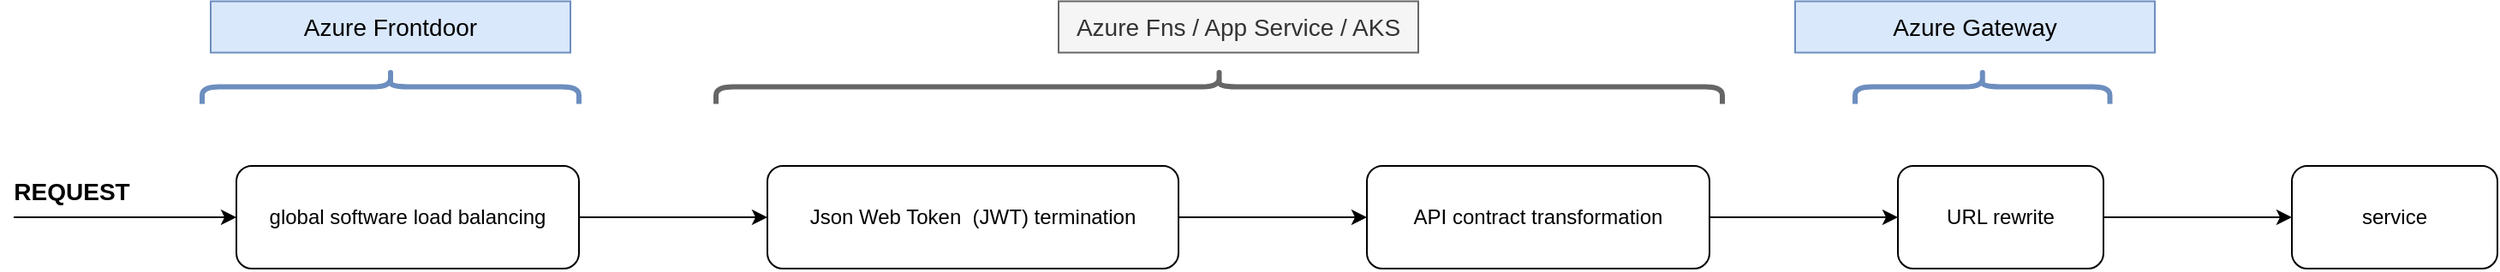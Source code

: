 <mxfile version="18.0.6" type="device"><diagram id="q08D5lR7xcgOoc0Wz-o4" name="Page-1"><mxGraphModel dx="4192" dy="1955" grid="1" gridSize="10" guides="1" tooltips="1" connect="1" arrows="1" fold="1" page="1" pageScale="1" pageWidth="850" pageHeight="1100" math="0" shadow="0"><root><mxCell id="0"/><mxCell id="1" parent="0"/><mxCell id="TqkrND-NzxV03VpMJY1h-2" style="edgeStyle=orthogonalEdgeStyle;rounded=0;orthogonalLoop=1;jettySize=auto;html=1;" parent="1" source="TqkrND-NzxV03VpMJY1h-1" edge="1"><mxGeometry relative="1" as="geometry"><mxPoint x="440" y="560" as="targetPoint"/></mxGeometry></mxCell><mxCell id="TqkrND-NzxV03VpMJY1h-1" value="global software load balancing" style="rounded=1;whiteSpace=wrap;html=1;" parent="1" vertex="1"><mxGeometry x="130" y="530" width="200" height="60" as="geometry"/></mxCell><mxCell id="TqkrND-NzxV03VpMJY1h-4" style="edgeStyle=orthogonalEdgeStyle;rounded=0;orthogonalLoop=1;jettySize=auto;html=1;" parent="1" source="TqkrND-NzxV03VpMJY1h-3" edge="1"><mxGeometry relative="1" as="geometry"><mxPoint x="790" y="560" as="targetPoint"/></mxGeometry></mxCell><mxCell id="TqkrND-NzxV03VpMJY1h-3" value="Json Web Token&amp;nbsp; (JWT) termination" style="rounded=1;whiteSpace=wrap;html=1;" parent="1" vertex="1"><mxGeometry x="440" y="530" width="240" height="60" as="geometry"/></mxCell><mxCell id="TqkrND-NzxV03VpMJY1h-6" style="edgeStyle=orthogonalEdgeStyle;rounded=0;orthogonalLoop=1;jettySize=auto;html=1;entryX=0;entryY=0.5;entryDx=0;entryDy=0;" parent="1" source="TqkrND-NzxV03VpMJY1h-5" target="TqkrND-NzxV03VpMJY1h-7" edge="1"><mxGeometry relative="1" as="geometry"><mxPoint x="1320" y="560" as="targetPoint"/></mxGeometry></mxCell><mxCell id="TqkrND-NzxV03VpMJY1h-5" value="URL rewrite" style="rounded=1;whiteSpace=wrap;html=1;" parent="1" vertex="1"><mxGeometry x="1100" y="530" width="120" height="60" as="geometry"/></mxCell><mxCell id="TqkrND-NzxV03VpMJY1h-7" value="service" style="rounded=1;whiteSpace=wrap;html=1;" parent="1" vertex="1"><mxGeometry x="1330" y="530" width="120" height="60" as="geometry"/></mxCell><mxCell id="TqkrND-NzxV03VpMJY1h-8" value="" style="endArrow=classic;html=1;rounded=0;entryX=0;entryY=0.5;entryDx=0;entryDy=0;" parent="1" target="TqkrND-NzxV03VpMJY1h-1" edge="1"><mxGeometry width="50" height="50" relative="1" as="geometry"><mxPoint y="560" as="sourcePoint"/><mxPoint x="610" y="950" as="targetPoint"/></mxGeometry></mxCell><mxCell id="TqkrND-NzxV03VpMJY1h-9" value="REQUEST" style="text;html=1;strokeColor=none;fillColor=none;align=center;verticalAlign=middle;whiteSpace=wrap;rounded=0;fontSize=14;fontStyle=1" parent="1" vertex="1"><mxGeometry x="4" y="530" width="60" height="30" as="geometry"/></mxCell><mxCell id="TqkrND-NzxV03VpMJY1h-24" style="edgeStyle=none;rounded=0;orthogonalLoop=1;jettySize=auto;html=1;entryX=0;entryY=0.5;entryDx=0;entryDy=0;fontSize=14;endArrow=classic;endFill=1;" parent="1" source="TqkrND-NzxV03VpMJY1h-23" target="TqkrND-NzxV03VpMJY1h-5" edge="1"><mxGeometry relative="1" as="geometry"/></mxCell><mxCell id="TqkrND-NzxV03VpMJY1h-23" value="API contract transformation" style="rounded=1;whiteSpace=wrap;html=1;" parent="1" vertex="1"><mxGeometry x="790" y="530" width="200" height="60" as="geometry"/></mxCell><mxCell id="fjREEz0PkhZhVbU5UDPA-1" value="" style="shape=curlyBracket;whiteSpace=wrap;html=1;rounded=1;flipH=1;rotation=-90;fillColor=#dae8fc;strokeColor=#6c8ebf;strokeWidth=3;" parent="1" vertex="1"><mxGeometry x="210" y="373.75" width="20" height="220" as="geometry"/></mxCell><mxCell id="fjREEz0PkhZhVbU5UDPA-2" value="" style="shape=curlyBracket;whiteSpace=wrap;html=1;rounded=1;flipH=1;rotation=-90;fillColor=#f5f5f5;strokeColor=#666666;strokeWidth=3;fontColor=#333333;" parent="1" vertex="1"><mxGeometry x="693.75" y="190" width="20" height="587.5" as="geometry"/></mxCell><mxCell id="fjREEz0PkhZhVbU5UDPA-3" value="Azure Frontdoor" style="text;html=1;strokeColor=#6c8ebf;fillColor=#dae8fc;align=center;verticalAlign=middle;whiteSpace=wrap;rounded=0;fontSize=14;" parent="1" vertex="1"><mxGeometry x="115" y="433.75" width="210" height="30" as="geometry"/></mxCell><mxCell id="fjREEz0PkhZhVbU5UDPA-4" value="Azure Fns / App Service / AKS" style="text;html=1;strokeColor=#666666;fillColor=#f5f5f5;align=center;verticalAlign=middle;whiteSpace=wrap;rounded=0;fontSize=14;fontColor=#333333;" parent="1" vertex="1"><mxGeometry x="610" y="433.75" width="210" height="30" as="geometry"/></mxCell><mxCell id="0DHgPXS_Ayb-RIuwNrup-1" value="" style="shape=curlyBracket;whiteSpace=wrap;html=1;rounded=1;flipH=1;rotation=-90;fillColor=#dae8fc;strokeColor=#6c8ebf;strokeWidth=3;" parent="1" vertex="1"><mxGeometry x="1139.38" y="409.38" width="20" height="148.75" as="geometry"/></mxCell><mxCell id="0DHgPXS_Ayb-RIuwNrup-2" value="Azure Gateway" style="text;html=1;strokeColor=#6c8ebf;fillColor=#dae8fc;align=center;verticalAlign=middle;whiteSpace=wrap;rounded=0;fontSize=14;" parent="1" vertex="1"><mxGeometry x="1040" y="433.75" width="210" height="30" as="geometry"/></mxCell></root></mxGraphModel></diagram></mxfile>
